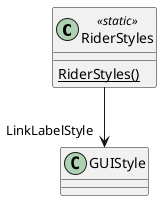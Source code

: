 @startuml
class RiderStyles <<static>> {
    {static} RiderStyles()
}
RiderStyles --> "LinkLabelStyle" GUIStyle
@enduml
